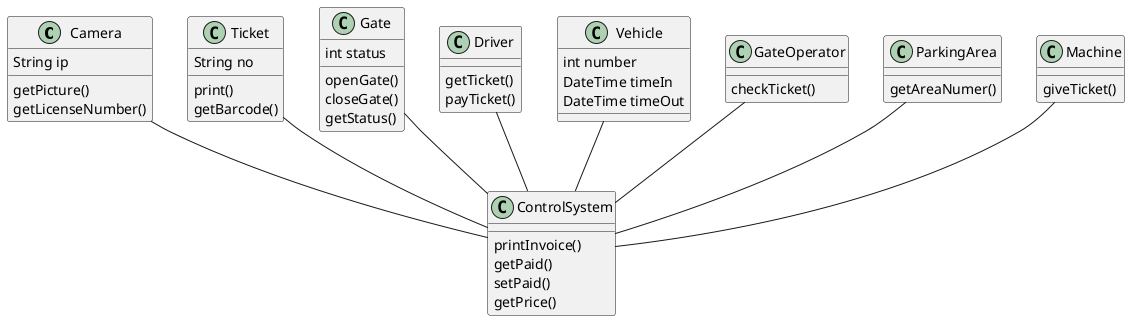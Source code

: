 @startuml
Camera : String ip
Camera : getPicture()
Camera : getLicenseNumber()

ControlSystem : printInvoice()
ControlSystem : getPaid()
ControlSystem : setPaid()
ControlSystem : getPrice()

Ticket : String no
Ticket : print()
Ticket : getBarcode()

Gate : int status
Gate : openGate()
Gate : closeGate()
Gate : getStatus()

Driver : getTicket()
Driver : payTicket()

Vehicle : int number
Vehicle : DateTime timeIn
Vehicle : DateTime timeOut

GateOperator : checkTicket()

ParkingArea : getAreaNumer()

Machine : giveTicket()

Camera -- ControlSystem
Gate -- ControlSystem
Ticket -- ControlSystem
Driver -- ControlSystem
Vehicle -- ControlSystem
GateOperator -- ControlSystem
ParkingArea -- ControlSystem
Machine -- ControlSystem
@enduml